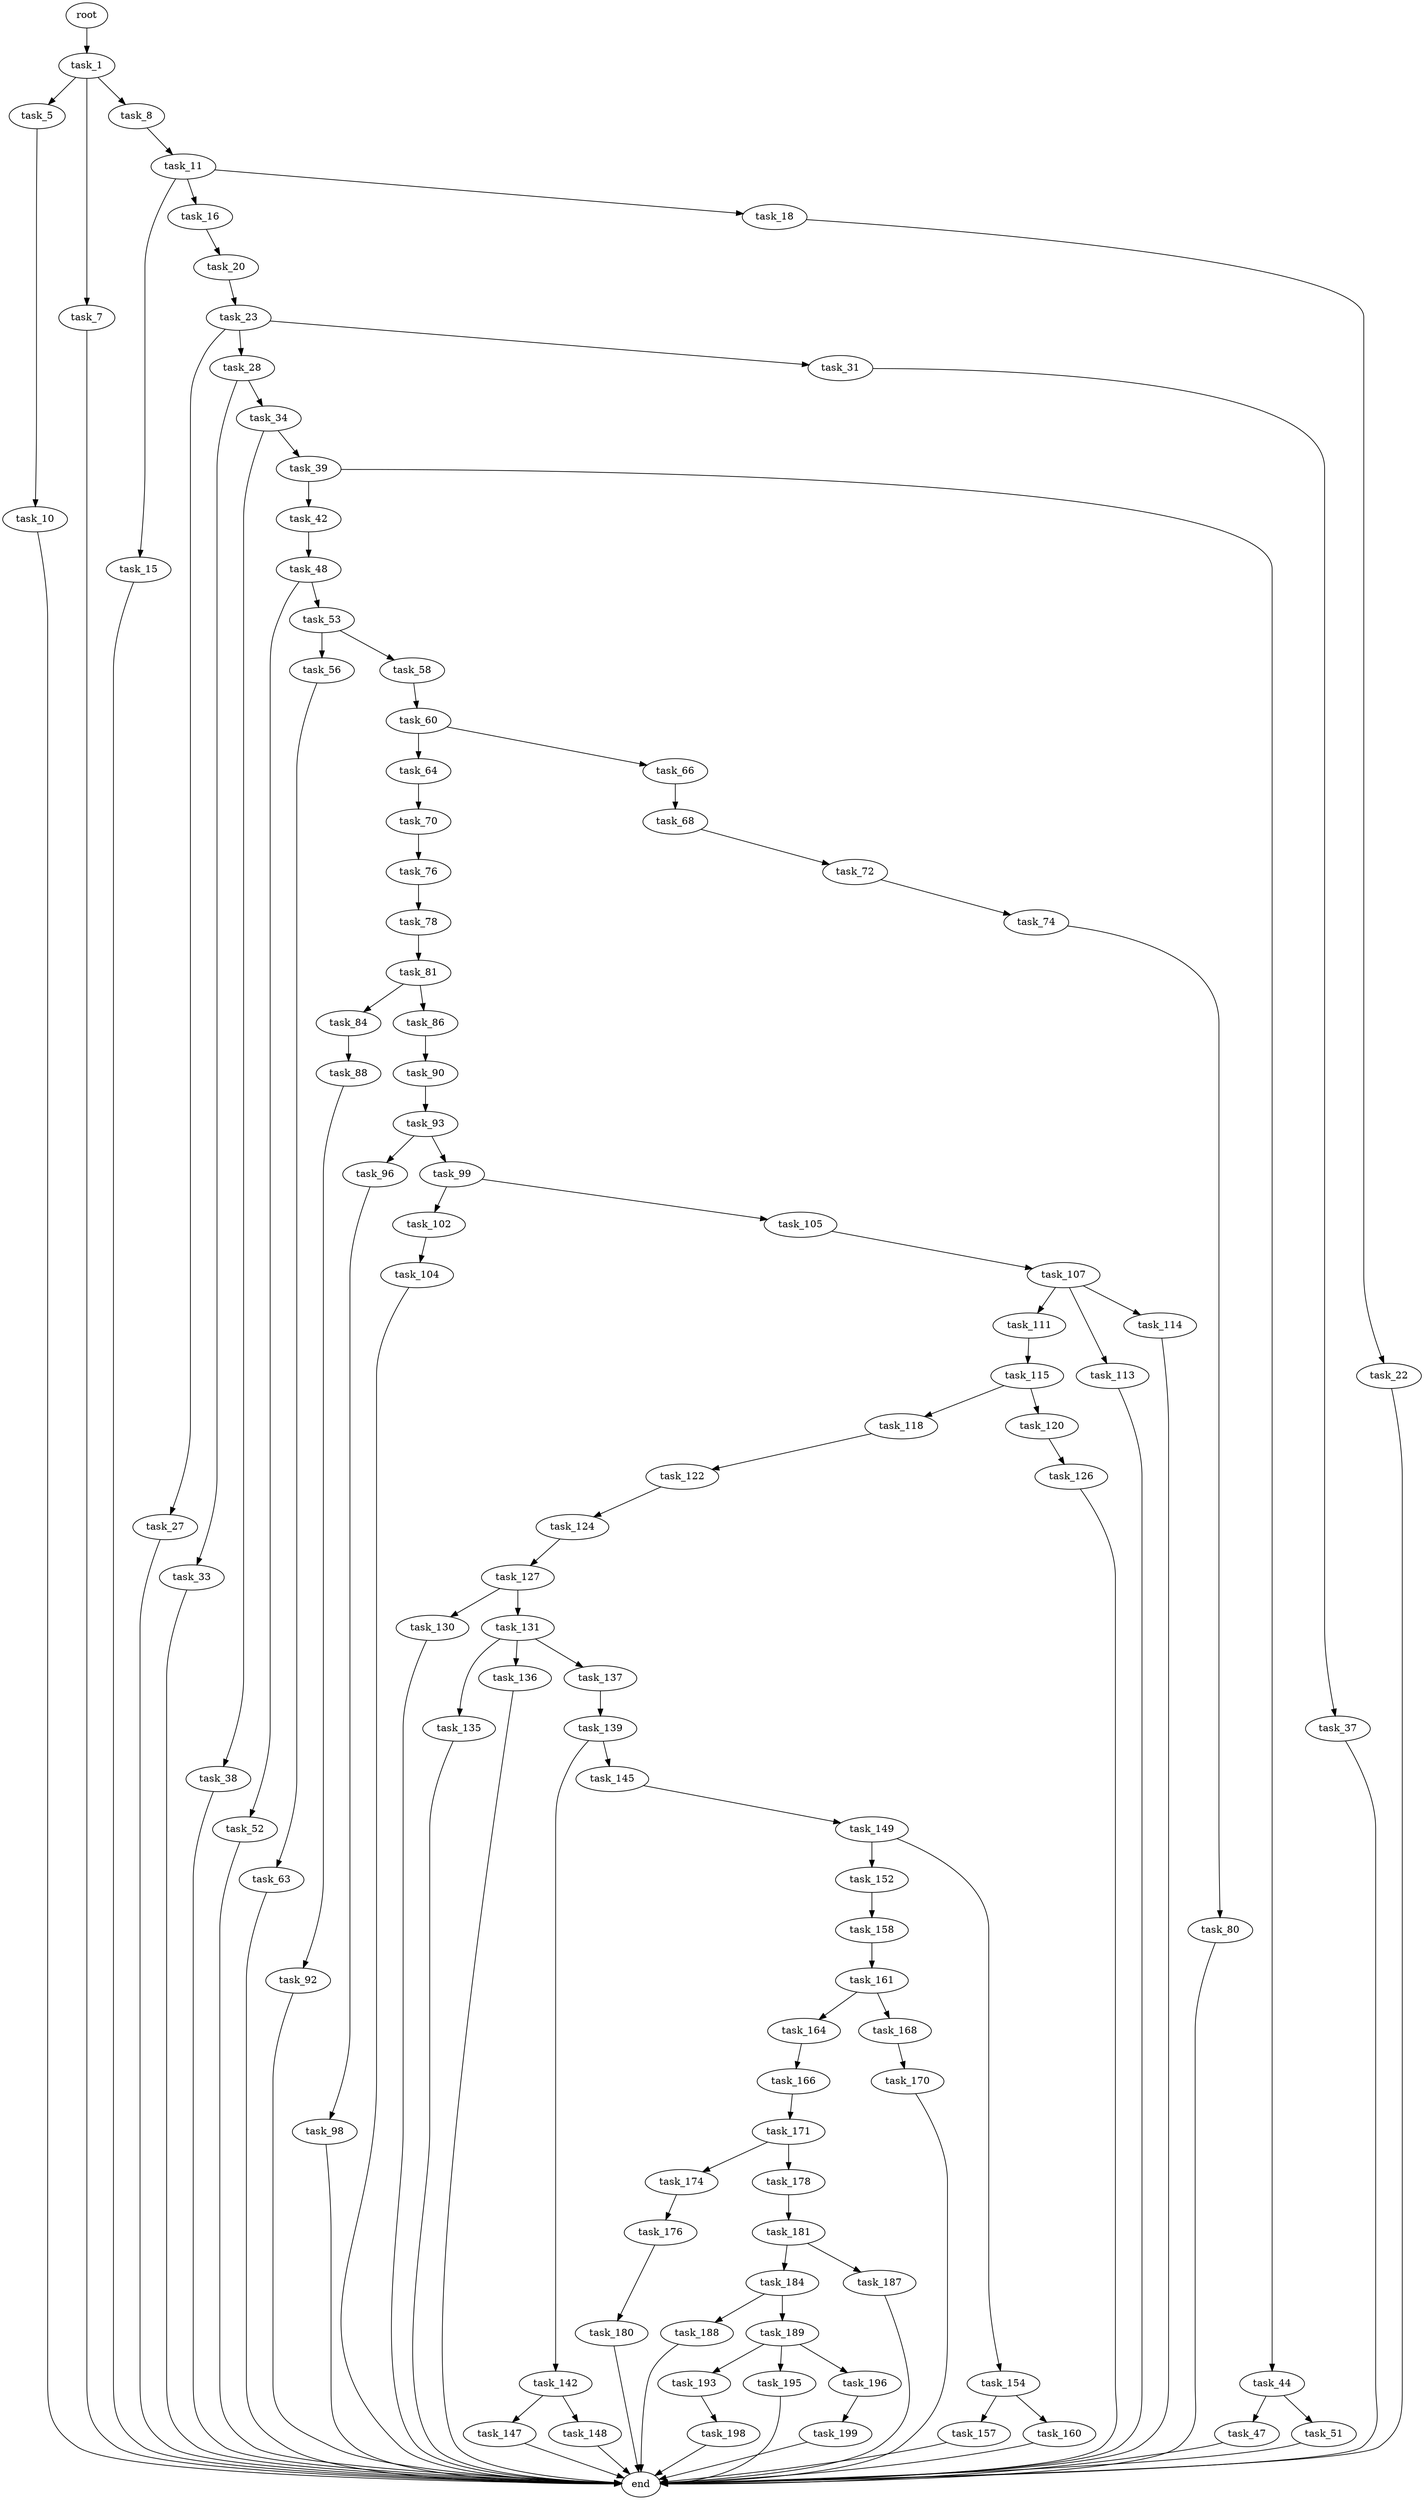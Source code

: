 digraph G {
  root [size="0.000000"];
  task_1 [size="542668032358.000000"];
  task_5 [size="1181188654115.000000"];
  task_7 [size="438764887238.000000"];
  task_8 [size="134217728000.000000"];
  task_10 [size="1184729384323.000000"];
  task_11 [size="124633407418.000000"];
  task_15 [size="134217728000.000000"];
  task_16 [size="68719476736.000000"];
  task_18 [size="115756155970.000000"];
  task_20 [size="48196697310.000000"];
  task_22 [size="458453596923.000000"];
  task_23 [size="31794126790.000000"];
  task_27 [size="68719476736.000000"];
  task_28 [size="231928233984.000000"];
  task_31 [size="8294364232.000000"];
  task_33 [size="2083963023.000000"];
  task_34 [size="28991029248.000000"];
  task_37 [size="836174208356.000000"];
  task_38 [size="669064780356.000000"];
  task_39 [size="12423841881.000000"];
  task_42 [size="782757789696.000000"];
  task_44 [size="157740479894.000000"];
  task_47 [size="17667073602.000000"];
  task_48 [size="587494537284.000000"];
  task_51 [size="782757789696.000000"];
  task_52 [size="23205165986.000000"];
  task_53 [size="259344846084.000000"];
  task_56 [size="806740430829.000000"];
  task_58 [size="28991029248.000000"];
  task_60 [size="68719476736.000000"];
  task_63 [size="8589934592.000000"];
  task_64 [size="1825521733.000000"];
  task_66 [size="8094084169.000000"];
  task_68 [size="7518033369.000000"];
  task_70 [size="759470649.000000"];
  task_72 [size="68719476736.000000"];
  task_74 [size="869034666006.000000"];
  task_76 [size="231928233984.000000"];
  task_78 [size="14329019951.000000"];
  task_80 [size="246435386294.000000"];
  task_81 [size="205998225304.000000"];
  task_84 [size="43244757128.000000"];
  task_86 [size="16483245759.000000"];
  task_88 [size="6697404219.000000"];
  task_90 [size="391464873982.000000"];
  task_92 [size="231928233984.000000"];
  task_93 [size="194162946025.000000"];
  task_96 [size="101478653035.000000"];
  task_98 [size="231928233984.000000"];
  task_99 [size="134217728000.000000"];
  task_102 [size="214385920305.000000"];
  task_104 [size="80650733420.000000"];
  task_105 [size="547550893221.000000"];
  task_107 [size="874425140443.000000"];
  task_111 [size="549755813888.000000"];
  task_113 [size="88612501805.000000"];
  task_114 [size="29876129263.000000"];
  task_115 [size="368293445632.000000"];
  task_118 [size="1239318697719.000000"];
  task_120 [size="1182489111964.000000"];
  task_122 [size="462147023860.000000"];
  task_124 [size="671986704458.000000"];
  task_126 [size="16139218044.000000"];
  task_127 [size="134217728000.000000"];
  task_130 [size="678939700492.000000"];
  task_131 [size="171296772673.000000"];
  task_135 [size="416525669879.000000"];
  task_136 [size="29189079713.000000"];
  task_137 [size="287237695599.000000"];
  task_139 [size="175690938932.000000"];
  task_142 [size="9909409355.000000"];
  task_145 [size="68719476736.000000"];
  task_147 [size="9968478499.000000"];
  task_148 [size="1429272970850.000000"];
  task_149 [size="1989654380.000000"];
  task_152 [size="134217728000.000000"];
  task_154 [size="8589934592.000000"];
  task_157 [size="192453349189.000000"];
  task_158 [size="8589934592.000000"];
  task_160 [size="26455696153.000000"];
  task_161 [size="68719476736.000000"];
  task_164 [size="1073741824000.000000"];
  task_166 [size="436089571.000000"];
  task_168 [size="229338125950.000000"];
  task_170 [size="68719476736.000000"];
  task_171 [size="1794652179.000000"];
  task_174 [size="216301942082.000000"];
  task_176 [size="888009483100.000000"];
  task_178 [size="68719476736.000000"];
  task_180 [size="6338627160.000000"];
  task_181 [size="153876447937.000000"];
  task_184 [size="782757789696.000000"];
  task_187 [size="782757789696.000000"];
  task_188 [size="231928233984.000000"];
  task_189 [size="829148944675.000000"];
  task_193 [size="780454901043.000000"];
  task_195 [size="30309115931.000000"];
  task_196 [size="17509142934.000000"];
  task_198 [size="8589934592.000000"];
  task_199 [size="10416324668.000000"];
  end [size="0.000000"];

  root -> task_1 [size="1.000000"];
  task_1 -> task_5 [size="411041792.000000"];
  task_1 -> task_7 [size="411041792.000000"];
  task_1 -> task_8 [size="411041792.000000"];
  task_5 -> task_10 [size="838860800.000000"];
  task_7 -> end [size="1.000000"];
  task_8 -> task_11 [size="209715200.000000"];
  task_10 -> end [size="1.000000"];
  task_11 -> task_15 [size="134217728.000000"];
  task_11 -> task_16 [size="134217728.000000"];
  task_11 -> task_18 [size="134217728.000000"];
  task_15 -> end [size="1.000000"];
  task_16 -> task_20 [size="134217728.000000"];
  task_18 -> task_22 [size="134217728.000000"];
  task_20 -> task_23 [size="75497472.000000"];
  task_22 -> end [size="1.000000"];
  task_23 -> task_27 [size="838860800.000000"];
  task_23 -> task_28 [size="838860800.000000"];
  task_23 -> task_31 [size="838860800.000000"];
  task_27 -> end [size="1.000000"];
  task_28 -> task_33 [size="301989888.000000"];
  task_28 -> task_34 [size="301989888.000000"];
  task_31 -> task_37 [size="134217728.000000"];
  task_33 -> end [size="1.000000"];
  task_34 -> task_38 [size="75497472.000000"];
  task_34 -> task_39 [size="75497472.000000"];
  task_37 -> end [size="1.000000"];
  task_38 -> end [size="1.000000"];
  task_39 -> task_42 [size="536870912.000000"];
  task_39 -> task_44 [size="536870912.000000"];
  task_42 -> task_48 [size="679477248.000000"];
  task_44 -> task_47 [size="209715200.000000"];
  task_44 -> task_51 [size="209715200.000000"];
  task_47 -> end [size="1.000000"];
  task_48 -> task_52 [size="411041792.000000"];
  task_48 -> task_53 [size="411041792.000000"];
  task_51 -> end [size="1.000000"];
  task_52 -> end [size="1.000000"];
  task_53 -> task_56 [size="301989888.000000"];
  task_53 -> task_58 [size="301989888.000000"];
  task_56 -> task_63 [size="679477248.000000"];
  task_58 -> task_60 [size="75497472.000000"];
  task_60 -> task_64 [size="134217728.000000"];
  task_60 -> task_66 [size="134217728.000000"];
  task_63 -> end [size="1.000000"];
  task_64 -> task_70 [size="33554432.000000"];
  task_66 -> task_68 [size="301989888.000000"];
  task_68 -> task_72 [size="134217728.000000"];
  task_70 -> task_76 [size="33554432.000000"];
  task_72 -> task_74 [size="134217728.000000"];
  task_74 -> task_80 [size="536870912.000000"];
  task_76 -> task_78 [size="301989888.000000"];
  task_78 -> task_81 [size="301989888.000000"];
  task_80 -> end [size="1.000000"];
  task_81 -> task_84 [size="411041792.000000"];
  task_81 -> task_86 [size="411041792.000000"];
  task_84 -> task_88 [size="838860800.000000"];
  task_86 -> task_90 [size="33554432.000000"];
  task_88 -> task_92 [size="134217728.000000"];
  task_90 -> task_93 [size="679477248.000000"];
  task_92 -> end [size="1.000000"];
  task_93 -> task_96 [size="134217728.000000"];
  task_93 -> task_99 [size="134217728.000000"];
  task_96 -> task_98 [size="75497472.000000"];
  task_98 -> end [size="1.000000"];
  task_99 -> task_102 [size="209715200.000000"];
  task_99 -> task_105 [size="209715200.000000"];
  task_102 -> task_104 [size="301989888.000000"];
  task_104 -> end [size="1.000000"];
  task_105 -> task_107 [size="536870912.000000"];
  task_107 -> task_111 [size="536870912.000000"];
  task_107 -> task_113 [size="536870912.000000"];
  task_107 -> task_114 [size="536870912.000000"];
  task_111 -> task_115 [size="536870912.000000"];
  task_113 -> end [size="1.000000"];
  task_114 -> end [size="1.000000"];
  task_115 -> task_118 [size="411041792.000000"];
  task_115 -> task_120 [size="411041792.000000"];
  task_118 -> task_122 [size="838860800.000000"];
  task_120 -> task_126 [size="838860800.000000"];
  task_122 -> task_124 [size="679477248.000000"];
  task_124 -> task_127 [size="411041792.000000"];
  task_126 -> end [size="1.000000"];
  task_127 -> task_130 [size="209715200.000000"];
  task_127 -> task_131 [size="209715200.000000"];
  task_130 -> end [size="1.000000"];
  task_131 -> task_135 [size="134217728.000000"];
  task_131 -> task_136 [size="134217728.000000"];
  task_131 -> task_137 [size="134217728.000000"];
  task_135 -> end [size="1.000000"];
  task_136 -> end [size="1.000000"];
  task_137 -> task_139 [size="301989888.000000"];
  task_139 -> task_142 [size="209715200.000000"];
  task_139 -> task_145 [size="209715200.000000"];
  task_142 -> task_147 [size="838860800.000000"];
  task_142 -> task_148 [size="838860800.000000"];
  task_145 -> task_149 [size="134217728.000000"];
  task_147 -> end [size="1.000000"];
  task_148 -> end [size="1.000000"];
  task_149 -> task_152 [size="134217728.000000"];
  task_149 -> task_154 [size="134217728.000000"];
  task_152 -> task_158 [size="209715200.000000"];
  task_154 -> task_157 [size="33554432.000000"];
  task_154 -> task_160 [size="33554432.000000"];
  task_157 -> end [size="1.000000"];
  task_158 -> task_161 [size="33554432.000000"];
  task_160 -> end [size="1.000000"];
  task_161 -> task_164 [size="134217728.000000"];
  task_161 -> task_168 [size="134217728.000000"];
  task_164 -> task_166 [size="838860800.000000"];
  task_166 -> task_171 [size="33554432.000000"];
  task_168 -> task_170 [size="536870912.000000"];
  task_170 -> end [size="1.000000"];
  task_171 -> task_174 [size="75497472.000000"];
  task_171 -> task_178 [size="75497472.000000"];
  task_174 -> task_176 [size="411041792.000000"];
  task_176 -> task_180 [size="536870912.000000"];
  task_178 -> task_181 [size="134217728.000000"];
  task_180 -> end [size="1.000000"];
  task_181 -> task_184 [size="209715200.000000"];
  task_181 -> task_187 [size="209715200.000000"];
  task_184 -> task_188 [size="679477248.000000"];
  task_184 -> task_189 [size="679477248.000000"];
  task_187 -> end [size="1.000000"];
  task_188 -> end [size="1.000000"];
  task_189 -> task_193 [size="679477248.000000"];
  task_189 -> task_195 [size="679477248.000000"];
  task_189 -> task_196 [size="679477248.000000"];
  task_193 -> task_198 [size="536870912.000000"];
  task_195 -> end [size="1.000000"];
  task_196 -> task_199 [size="301989888.000000"];
  task_198 -> end [size="1.000000"];
  task_199 -> end [size="1.000000"];
}
